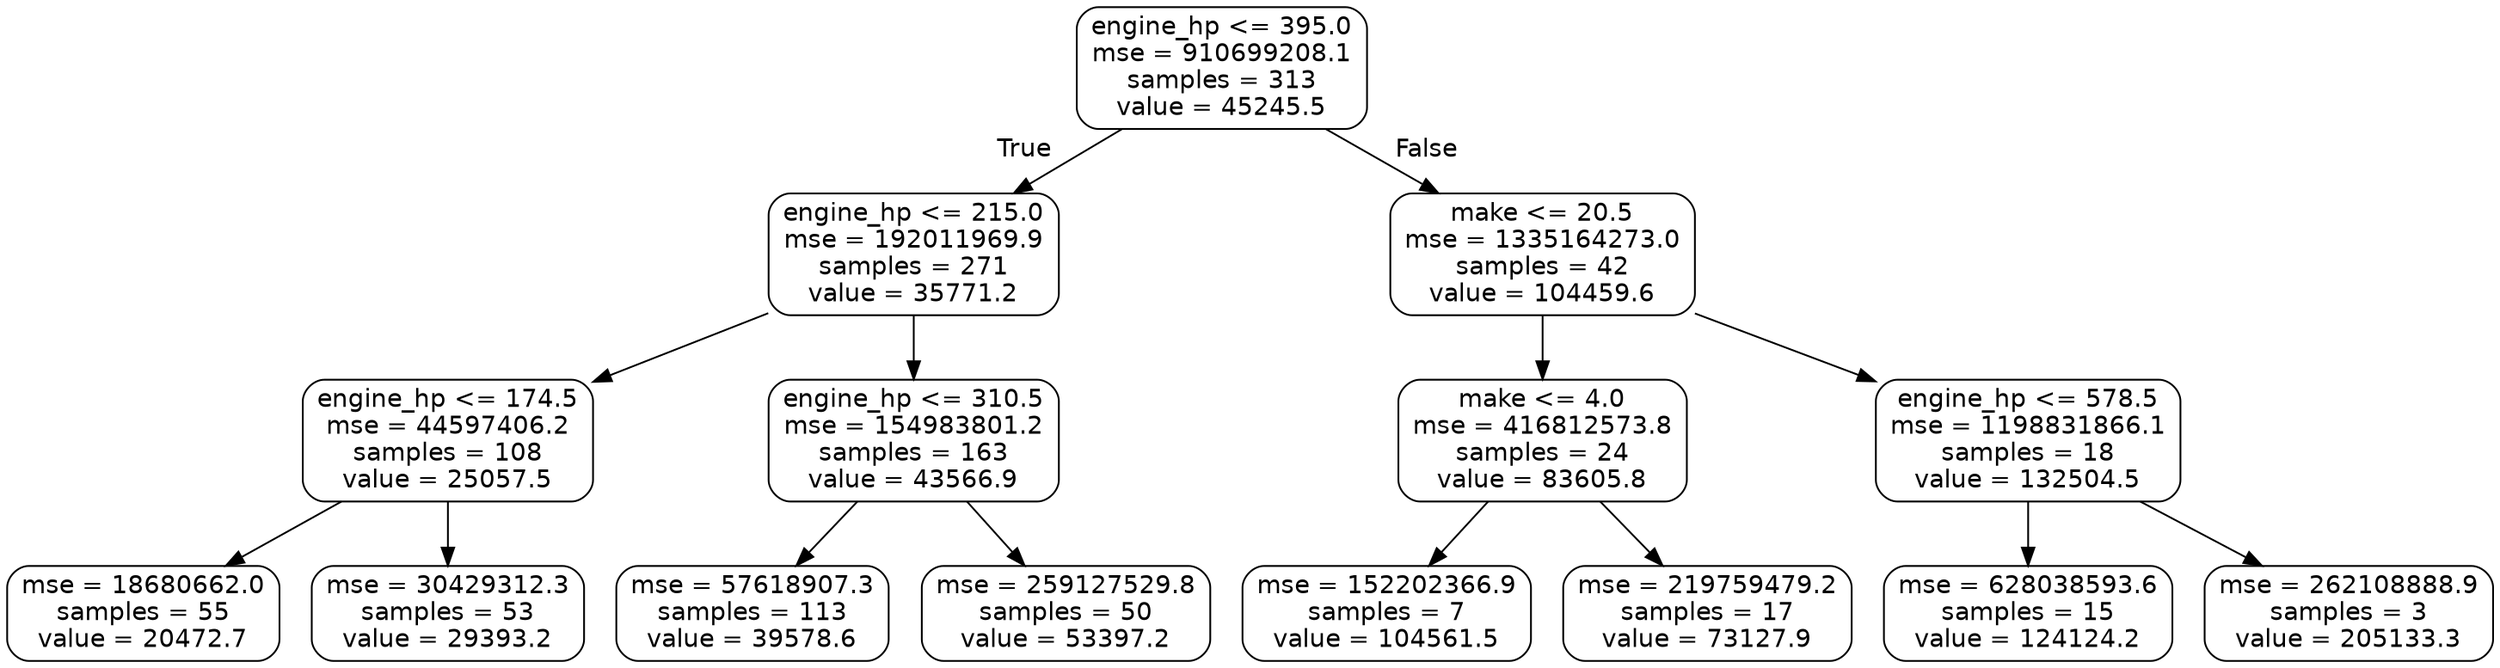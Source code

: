 digraph Tree {
node [shape=box, style="rounded", color="black", fontname=helvetica] ;
edge [fontname=helvetica] ;
0 [label="engine_hp <= 395.0\nmse = 910699208.1\nsamples = 313\nvalue = 45245.5"] ;
1 [label="engine_hp <= 215.0\nmse = 192011969.9\nsamples = 271\nvalue = 35771.2"] ;
0 -> 1 [labeldistance=2.5, labelangle=45, headlabel="True"] ;
2 [label="engine_hp <= 174.5\nmse = 44597406.2\nsamples = 108\nvalue = 25057.5"] ;
1 -> 2 ;
3 [label="mse = 18680662.0\nsamples = 55\nvalue = 20472.7"] ;
2 -> 3 ;
4 [label="mse = 30429312.3\nsamples = 53\nvalue = 29393.2"] ;
2 -> 4 ;
5 [label="engine_hp <= 310.5\nmse = 154983801.2\nsamples = 163\nvalue = 43566.9"] ;
1 -> 5 ;
6 [label="mse = 57618907.3\nsamples = 113\nvalue = 39578.6"] ;
5 -> 6 ;
7 [label="mse = 259127529.8\nsamples = 50\nvalue = 53397.2"] ;
5 -> 7 ;
8 [label="make <= 20.5\nmse = 1335164273.0\nsamples = 42\nvalue = 104459.6"] ;
0 -> 8 [labeldistance=2.5, labelangle=-45, headlabel="False"] ;
9 [label="make <= 4.0\nmse = 416812573.8\nsamples = 24\nvalue = 83605.8"] ;
8 -> 9 ;
10 [label="mse = 152202366.9\nsamples = 7\nvalue = 104561.5"] ;
9 -> 10 ;
11 [label="mse = 219759479.2\nsamples = 17\nvalue = 73127.9"] ;
9 -> 11 ;
12 [label="engine_hp <= 578.5\nmse = 1198831866.1\nsamples = 18\nvalue = 132504.5"] ;
8 -> 12 ;
13 [label="mse = 628038593.6\nsamples = 15\nvalue = 124124.2"] ;
12 -> 13 ;
14 [label="mse = 262108888.9\nsamples = 3\nvalue = 205133.3"] ;
12 -> 14 ;
}